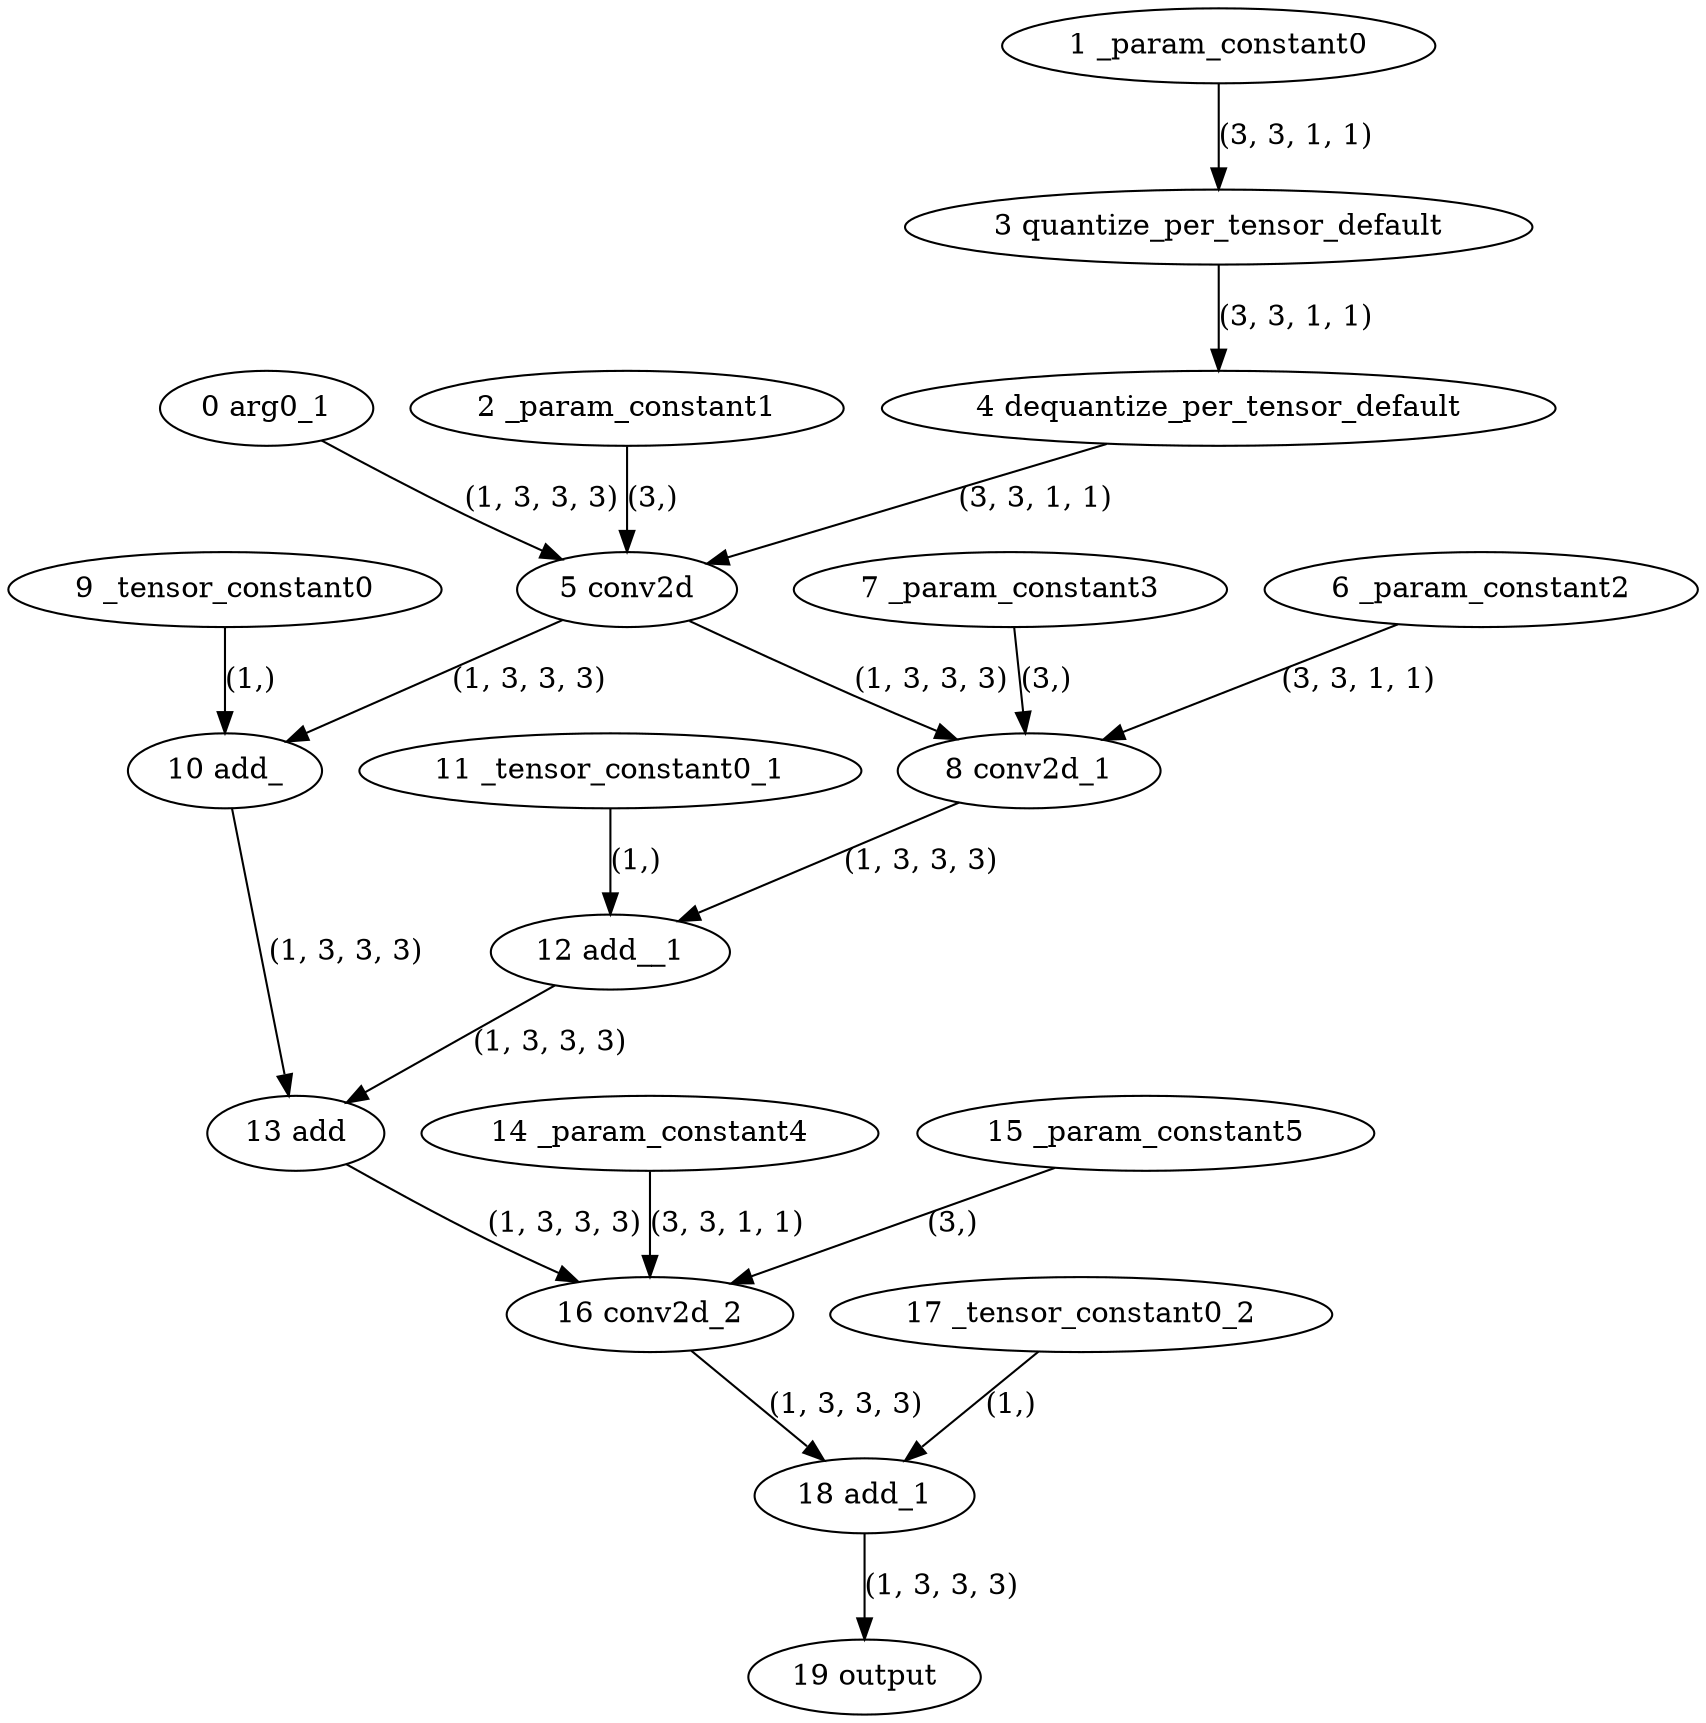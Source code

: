 strict digraph  {
"0 arg0_1" [id=0, type=input];
"1 _param_constant0" [id=1, type=get_attr];
"2 _param_constant1" [id=2, type=get_attr];
"3 quantize_per_tensor_default" [id=3, type=quantize_per_tensor];
"4 dequantize_per_tensor_default" [id=4, type=dequantize_per_tensor];
"5 conv2d" [id=5, type=conv2d];
"6 _param_constant2" [id=6, type=get_attr];
"7 _param_constant3" [id=7, type=get_attr];
"8 conv2d_1" [id=8, type=conv2d];
"9 _tensor_constant0" [id=9, type=get_attr];
"10 add_" [id=10, type=add_];
"11 _tensor_constant0_1" [id=11, type=get_attr];
"12 add__1" [id=12, type=add_];
"13 add" [id=13, type=add];
"14 _param_constant4" [id=14, type=get_attr];
"15 _param_constant5" [id=15, type=get_attr];
"16 conv2d_2" [id=16, type=conv2d];
"17 _tensor_constant0_2" [id=17, type=get_attr];
"18 add_1" [id=18, type=add];
"19 output" [id=19, type=output];
"0 arg0_1" -> "5 conv2d"  [label="(1, 3, 3, 3)", style=solid];
"1 _param_constant0" -> "3 quantize_per_tensor_default"  [label="(3, 3, 1, 1)", style=solid];
"2 _param_constant1" -> "5 conv2d"  [label="(3,)", style=solid];
"3 quantize_per_tensor_default" -> "4 dequantize_per_tensor_default"  [label="(3, 3, 1, 1)", style=solid];
"4 dequantize_per_tensor_default" -> "5 conv2d"  [label="(3, 3, 1, 1)", style=solid];
"5 conv2d" -> "8 conv2d_1"  [label="(1, 3, 3, 3)", style=solid];
"5 conv2d" -> "10 add_"  [label="(1, 3, 3, 3)", style=solid];
"6 _param_constant2" -> "8 conv2d_1"  [label="(3, 3, 1, 1)", style=solid];
"7 _param_constant3" -> "8 conv2d_1"  [label="(3,)", style=solid];
"8 conv2d_1" -> "12 add__1"  [label="(1, 3, 3, 3)", style=solid];
"9 _tensor_constant0" -> "10 add_"  [label="(1,)", style=solid];
"10 add_" -> "13 add"  [label="(1, 3, 3, 3)", style=solid];
"11 _tensor_constant0_1" -> "12 add__1"  [label="(1,)", style=solid];
"12 add__1" -> "13 add"  [label="(1, 3, 3, 3)", style=solid];
"13 add" -> "16 conv2d_2"  [label="(1, 3, 3, 3)", style=solid];
"14 _param_constant4" -> "16 conv2d_2"  [label="(3, 3, 1, 1)", style=solid];
"15 _param_constant5" -> "16 conv2d_2"  [label="(3,)", style=solid];
"16 conv2d_2" -> "18 add_1"  [label="(1, 3, 3, 3)", style=solid];
"17 _tensor_constant0_2" -> "18 add_1"  [label="(1,)", style=solid];
"18 add_1" -> "19 output"  [label="(1, 3, 3, 3)", style=solid];
}
